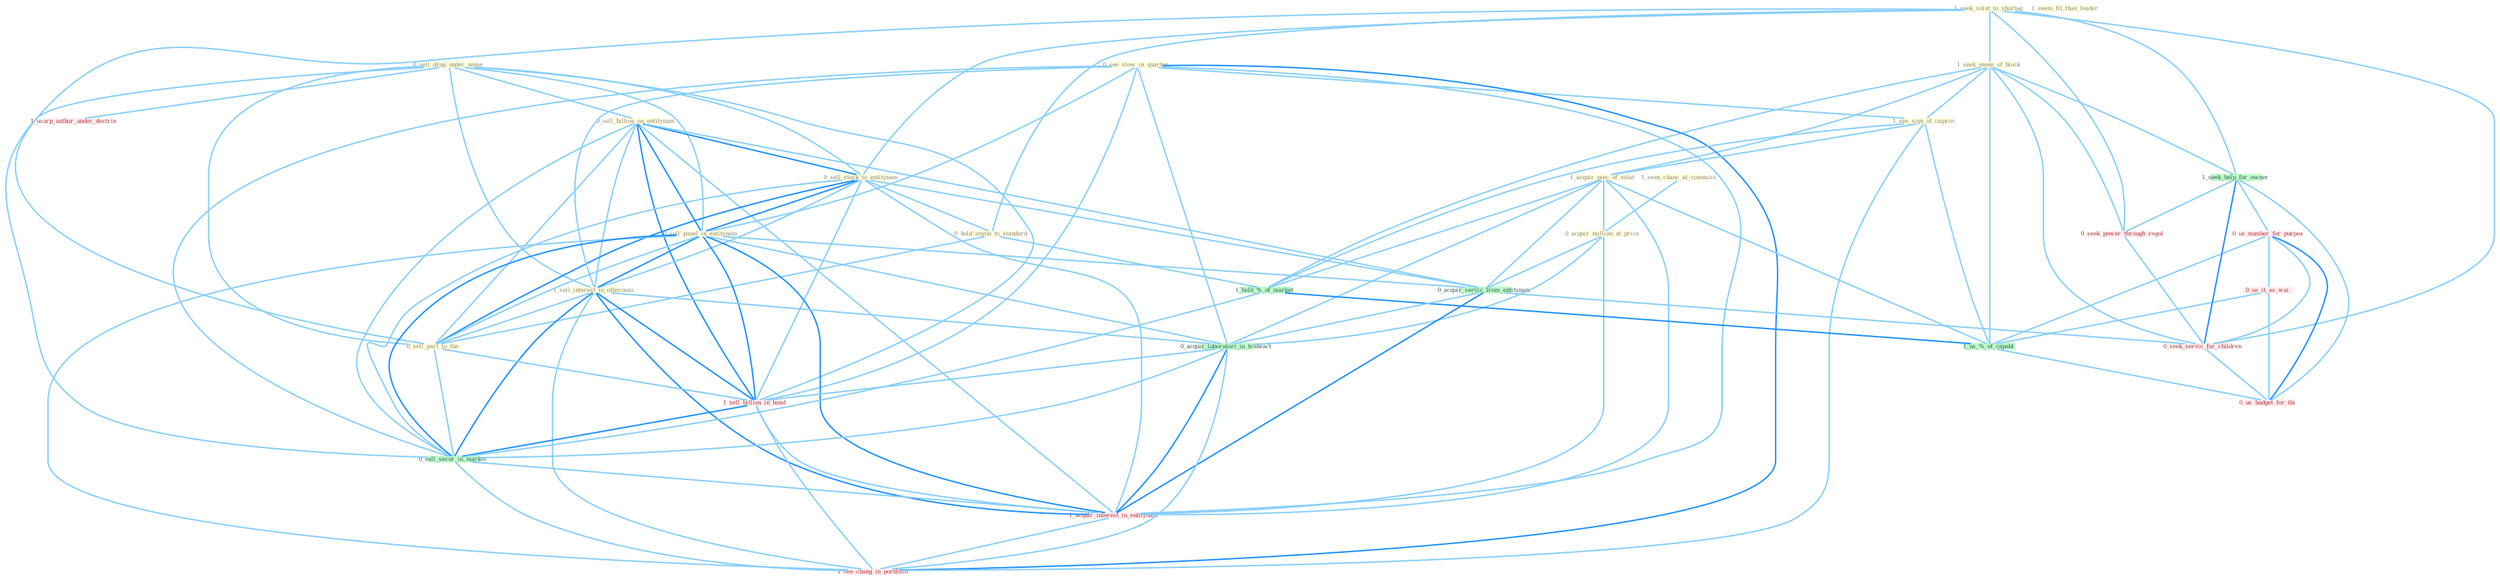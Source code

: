 Graph G{ 
    node
    [shape=polygon,style=filled,width=.5,height=.06,color="#BDFCC9",fixedsize=true,fontsize=4,
    fontcolor="#2f4f4f"];
    {node
    [color="#ffffe0", fontcolor="#8b7d6b"] "0_sell_drug_under_name " "1_seen_chanc_at_commiss " "1_seek_solut_to_shortag " "1_seek_mean_of_block " "0_sell_billion_on_entitynam " "0_sell_stock_to_entitynam " "0_see_slow_in_quarter " "1_see_sign_of_improv " "0_hold_anyon_to_standard " "1_acquir_piec_of_estat " "0_sell_panel_in_entitynam " "1_seem_fit_than_leader " "1_sell_interest_in_othernum " "0_acquir_million_at_price " "0_sell_part_to_the "}
{node [color="#fff0f5", fontcolor="#b22222"] "0_seek_power_through_regul " "0_us_number_for_purpos " "1_sell_billion_in_bond " "0_us_it_as_wai " "1_usurp_author_under_doctrin " "1_acquir_interest_in_entitynam " "0_seek_servic_for_children " "1_see_chang_in_portfolio " "0_us_budget_for_thi "}
edge [color="#B0E2FF"];

	"0_sell_drug_under_name " -- "0_sell_billion_on_entitynam " [w="1", color="#87cefa" ];
	"0_sell_drug_under_name " -- "0_sell_stock_to_entitynam " [w="1", color="#87cefa" ];
	"0_sell_drug_under_name " -- "0_sell_panel_in_entitynam " [w="1", color="#87cefa" ];
	"0_sell_drug_under_name " -- "1_sell_interest_in_othernum " [w="1", color="#87cefa" ];
	"0_sell_drug_under_name " -- "0_sell_part_to_the " [w="1", color="#87cefa" ];
	"0_sell_drug_under_name " -- "1_sell_billion_in_bond " [w="1", color="#87cefa" ];
	"0_sell_drug_under_name " -- "1_usurp_author_under_doctrin " [w="1", color="#87cefa" ];
	"0_sell_drug_under_name " -- "0_sell_secur_in_market " [w="1", color="#87cefa" ];
	"1_seen_chanc_at_commiss " -- "0_acquir_million_at_price " [w="1", color="#87cefa" ];
	"1_seek_solut_to_shortag " -- "1_seek_mean_of_block " [w="1", color="#87cefa" ];
	"1_seek_solut_to_shortag " -- "0_sell_stock_to_entitynam " [w="1", color="#87cefa" ];
	"1_seek_solut_to_shortag " -- "0_hold_anyon_to_standard " [w="1", color="#87cefa" ];
	"1_seek_solut_to_shortag " -- "0_sell_part_to_the " [w="1", color="#87cefa" ];
	"1_seek_solut_to_shortag " -- "1_seek_help_for_owner " [w="1", color="#87cefa" ];
	"1_seek_solut_to_shortag " -- "0_seek_power_through_regul " [w="1", color="#87cefa" ];
	"1_seek_solut_to_shortag " -- "0_seek_servic_for_children " [w="1", color="#87cefa" ];
	"1_seek_mean_of_block " -- "1_see_sign_of_improv " [w="1", color="#87cefa" ];
	"1_seek_mean_of_block " -- "1_acquir_piec_of_estat " [w="1", color="#87cefa" ];
	"1_seek_mean_of_block " -- "1_seek_help_for_owner " [w="1", color="#87cefa" ];
	"1_seek_mean_of_block " -- "1_hold_%_of_market " [w="1", color="#87cefa" ];
	"1_seek_mean_of_block " -- "0_seek_power_through_regul " [w="1", color="#87cefa" ];
	"1_seek_mean_of_block " -- "1_us_%_of_capabl " [w="1", color="#87cefa" ];
	"1_seek_mean_of_block " -- "0_seek_servic_for_children " [w="1", color="#87cefa" ];
	"0_sell_billion_on_entitynam " -- "0_sell_stock_to_entitynam " [w="2", color="#1e90ff" , len=0.8];
	"0_sell_billion_on_entitynam " -- "0_sell_panel_in_entitynam " [w="2", color="#1e90ff" , len=0.8];
	"0_sell_billion_on_entitynam " -- "1_sell_interest_in_othernum " [w="1", color="#87cefa" ];
	"0_sell_billion_on_entitynam " -- "0_sell_part_to_the " [w="1", color="#87cefa" ];
	"0_sell_billion_on_entitynam " -- "0_acquir_servic_from_entitynam " [w="1", color="#87cefa" ];
	"0_sell_billion_on_entitynam " -- "1_sell_billion_in_bond " [w="2", color="#1e90ff" , len=0.8];
	"0_sell_billion_on_entitynam " -- "0_sell_secur_in_market " [w="1", color="#87cefa" ];
	"0_sell_billion_on_entitynam " -- "1_acquir_interest_in_entitynam " [w="1", color="#87cefa" ];
	"0_sell_stock_to_entitynam " -- "0_hold_anyon_to_standard " [w="1", color="#87cefa" ];
	"0_sell_stock_to_entitynam " -- "0_sell_panel_in_entitynam " [w="2", color="#1e90ff" , len=0.8];
	"0_sell_stock_to_entitynam " -- "1_sell_interest_in_othernum " [w="1", color="#87cefa" ];
	"0_sell_stock_to_entitynam " -- "0_sell_part_to_the " [w="2", color="#1e90ff" , len=0.8];
	"0_sell_stock_to_entitynam " -- "0_acquir_servic_from_entitynam " [w="1", color="#87cefa" ];
	"0_sell_stock_to_entitynam " -- "1_sell_billion_in_bond " [w="1", color="#87cefa" ];
	"0_sell_stock_to_entitynam " -- "0_sell_secur_in_market " [w="1", color="#87cefa" ];
	"0_sell_stock_to_entitynam " -- "1_acquir_interest_in_entitynam " [w="1", color="#87cefa" ];
	"0_see_slow_in_quarter " -- "1_see_sign_of_improv " [w="1", color="#87cefa" ];
	"0_see_slow_in_quarter " -- "0_sell_panel_in_entitynam " [w="1", color="#87cefa" ];
	"0_see_slow_in_quarter " -- "1_sell_interest_in_othernum " [w="1", color="#87cefa" ];
	"0_see_slow_in_quarter " -- "0_acquir_laboratori_in_transact " [w="1", color="#87cefa" ];
	"0_see_slow_in_quarter " -- "1_sell_billion_in_bond " [w="1", color="#87cefa" ];
	"0_see_slow_in_quarter " -- "0_sell_secur_in_market " [w="1", color="#87cefa" ];
	"0_see_slow_in_quarter " -- "1_acquir_interest_in_entitynam " [w="1", color="#87cefa" ];
	"0_see_slow_in_quarter " -- "1_see_chang_in_portfolio " [w="2", color="#1e90ff" , len=0.8];
	"1_see_sign_of_improv " -- "1_acquir_piec_of_estat " [w="1", color="#87cefa" ];
	"1_see_sign_of_improv " -- "1_hold_%_of_market " [w="1", color="#87cefa" ];
	"1_see_sign_of_improv " -- "1_us_%_of_capabl " [w="1", color="#87cefa" ];
	"1_see_sign_of_improv " -- "1_see_chang_in_portfolio " [w="1", color="#87cefa" ];
	"0_hold_anyon_to_standard " -- "0_sell_part_to_the " [w="1", color="#87cefa" ];
	"0_hold_anyon_to_standard " -- "1_hold_%_of_market " [w="1", color="#87cefa" ];
	"1_acquir_piec_of_estat " -- "0_acquir_million_at_price " [w="1", color="#87cefa" ];
	"1_acquir_piec_of_estat " -- "0_acquir_servic_from_entitynam " [w="1", color="#87cefa" ];
	"1_acquir_piec_of_estat " -- "1_hold_%_of_market " [w="1", color="#87cefa" ];
	"1_acquir_piec_of_estat " -- "0_acquir_laboratori_in_transact " [w="1", color="#87cefa" ];
	"1_acquir_piec_of_estat " -- "1_us_%_of_capabl " [w="1", color="#87cefa" ];
	"1_acquir_piec_of_estat " -- "1_acquir_interest_in_entitynam " [w="1", color="#87cefa" ];
	"0_sell_panel_in_entitynam " -- "1_sell_interest_in_othernum " [w="2", color="#1e90ff" , len=0.8];
	"0_sell_panel_in_entitynam " -- "0_sell_part_to_the " [w="1", color="#87cefa" ];
	"0_sell_panel_in_entitynam " -- "0_acquir_servic_from_entitynam " [w="1", color="#87cefa" ];
	"0_sell_panel_in_entitynam " -- "0_acquir_laboratori_in_transact " [w="1", color="#87cefa" ];
	"0_sell_panel_in_entitynam " -- "1_sell_billion_in_bond " [w="2", color="#1e90ff" , len=0.8];
	"0_sell_panel_in_entitynam " -- "0_sell_secur_in_market " [w="2", color="#1e90ff" , len=0.8];
	"0_sell_panel_in_entitynam " -- "1_acquir_interest_in_entitynam " [w="2", color="#1e90ff" , len=0.8];
	"0_sell_panel_in_entitynam " -- "1_see_chang_in_portfolio " [w="1", color="#87cefa" ];
	"1_sell_interest_in_othernum " -- "0_sell_part_to_the " [w="1", color="#87cefa" ];
	"1_sell_interest_in_othernum " -- "0_acquir_laboratori_in_transact " [w="1", color="#87cefa" ];
	"1_sell_interest_in_othernum " -- "1_sell_billion_in_bond " [w="2", color="#1e90ff" , len=0.8];
	"1_sell_interest_in_othernum " -- "0_sell_secur_in_market " [w="2", color="#1e90ff" , len=0.8];
	"1_sell_interest_in_othernum " -- "1_acquir_interest_in_entitynam " [w="2", color="#1e90ff" , len=0.8];
	"1_sell_interest_in_othernum " -- "1_see_chang_in_portfolio " [w="1", color="#87cefa" ];
	"0_acquir_million_at_price " -- "0_acquir_servic_from_entitynam " [w="1", color="#87cefa" ];
	"0_acquir_million_at_price " -- "0_acquir_laboratori_in_transact " [w="1", color="#87cefa" ];
	"0_acquir_million_at_price " -- "1_acquir_interest_in_entitynam " [w="1", color="#87cefa" ];
	"0_sell_part_to_the " -- "1_sell_billion_in_bond " [w="1", color="#87cefa" ];
	"0_sell_part_to_the " -- "0_sell_secur_in_market " [w="1", color="#87cefa" ];
	"1_seek_help_for_owner " -- "0_seek_power_through_regul " [w="1", color="#87cefa" ];
	"1_seek_help_for_owner " -- "0_us_number_for_purpos " [w="1", color="#87cefa" ];
	"1_seek_help_for_owner " -- "0_seek_servic_for_children " [w="2", color="#1e90ff" , len=0.8];
	"1_seek_help_for_owner " -- "0_us_budget_for_thi " [w="1", color="#87cefa" ];
	"0_acquir_servic_from_entitynam " -- "0_acquir_laboratori_in_transact " [w="1", color="#87cefa" ];
	"0_acquir_servic_from_entitynam " -- "1_acquir_interest_in_entitynam " [w="2", color="#1e90ff" , len=0.8];
	"0_acquir_servic_from_entitynam " -- "0_seek_servic_for_children " [w="1", color="#87cefa" ];
	"1_hold_%_of_market " -- "1_us_%_of_capabl " [w="2", color="#1e90ff" , len=0.8];
	"1_hold_%_of_market " -- "0_sell_secur_in_market " [w="1", color="#87cefa" ];
	"0_seek_power_through_regul " -- "0_seek_servic_for_children " [w="1", color="#87cefa" ];
	"0_us_number_for_purpos " -- "0_us_it_as_wai " [w="1", color="#87cefa" ];
	"0_us_number_for_purpos " -- "1_us_%_of_capabl " [w="1", color="#87cefa" ];
	"0_us_number_for_purpos " -- "0_seek_servic_for_children " [w="1", color="#87cefa" ];
	"0_us_number_for_purpos " -- "0_us_budget_for_thi " [w="2", color="#1e90ff" , len=0.8];
	"0_acquir_laboratori_in_transact " -- "1_sell_billion_in_bond " [w="1", color="#87cefa" ];
	"0_acquir_laboratori_in_transact " -- "0_sell_secur_in_market " [w="1", color="#87cefa" ];
	"0_acquir_laboratori_in_transact " -- "1_acquir_interest_in_entitynam " [w="2", color="#1e90ff" , len=0.8];
	"0_acquir_laboratori_in_transact " -- "1_see_chang_in_portfolio " [w="1", color="#87cefa" ];
	"1_sell_billion_in_bond " -- "0_sell_secur_in_market " [w="2", color="#1e90ff" , len=0.8];
	"1_sell_billion_in_bond " -- "1_acquir_interest_in_entitynam " [w="1", color="#87cefa" ];
	"1_sell_billion_in_bond " -- "1_see_chang_in_portfolio " [w="1", color="#87cefa" ];
	"0_us_it_as_wai " -- "1_us_%_of_capabl " [w="1", color="#87cefa" ];
	"0_us_it_as_wai " -- "0_us_budget_for_thi " [w="1", color="#87cefa" ];
	"1_us_%_of_capabl " -- "0_us_budget_for_thi " [w="1", color="#87cefa" ];
	"0_sell_secur_in_market " -- "1_acquir_interest_in_entitynam " [w="1", color="#87cefa" ];
	"0_sell_secur_in_market " -- "1_see_chang_in_portfolio " [w="1", color="#87cefa" ];
	"1_acquir_interest_in_entitynam " -- "1_see_chang_in_portfolio " [w="1", color="#87cefa" ];
	"0_seek_servic_for_children " -- "0_us_budget_for_thi " [w="1", color="#87cefa" ];
}